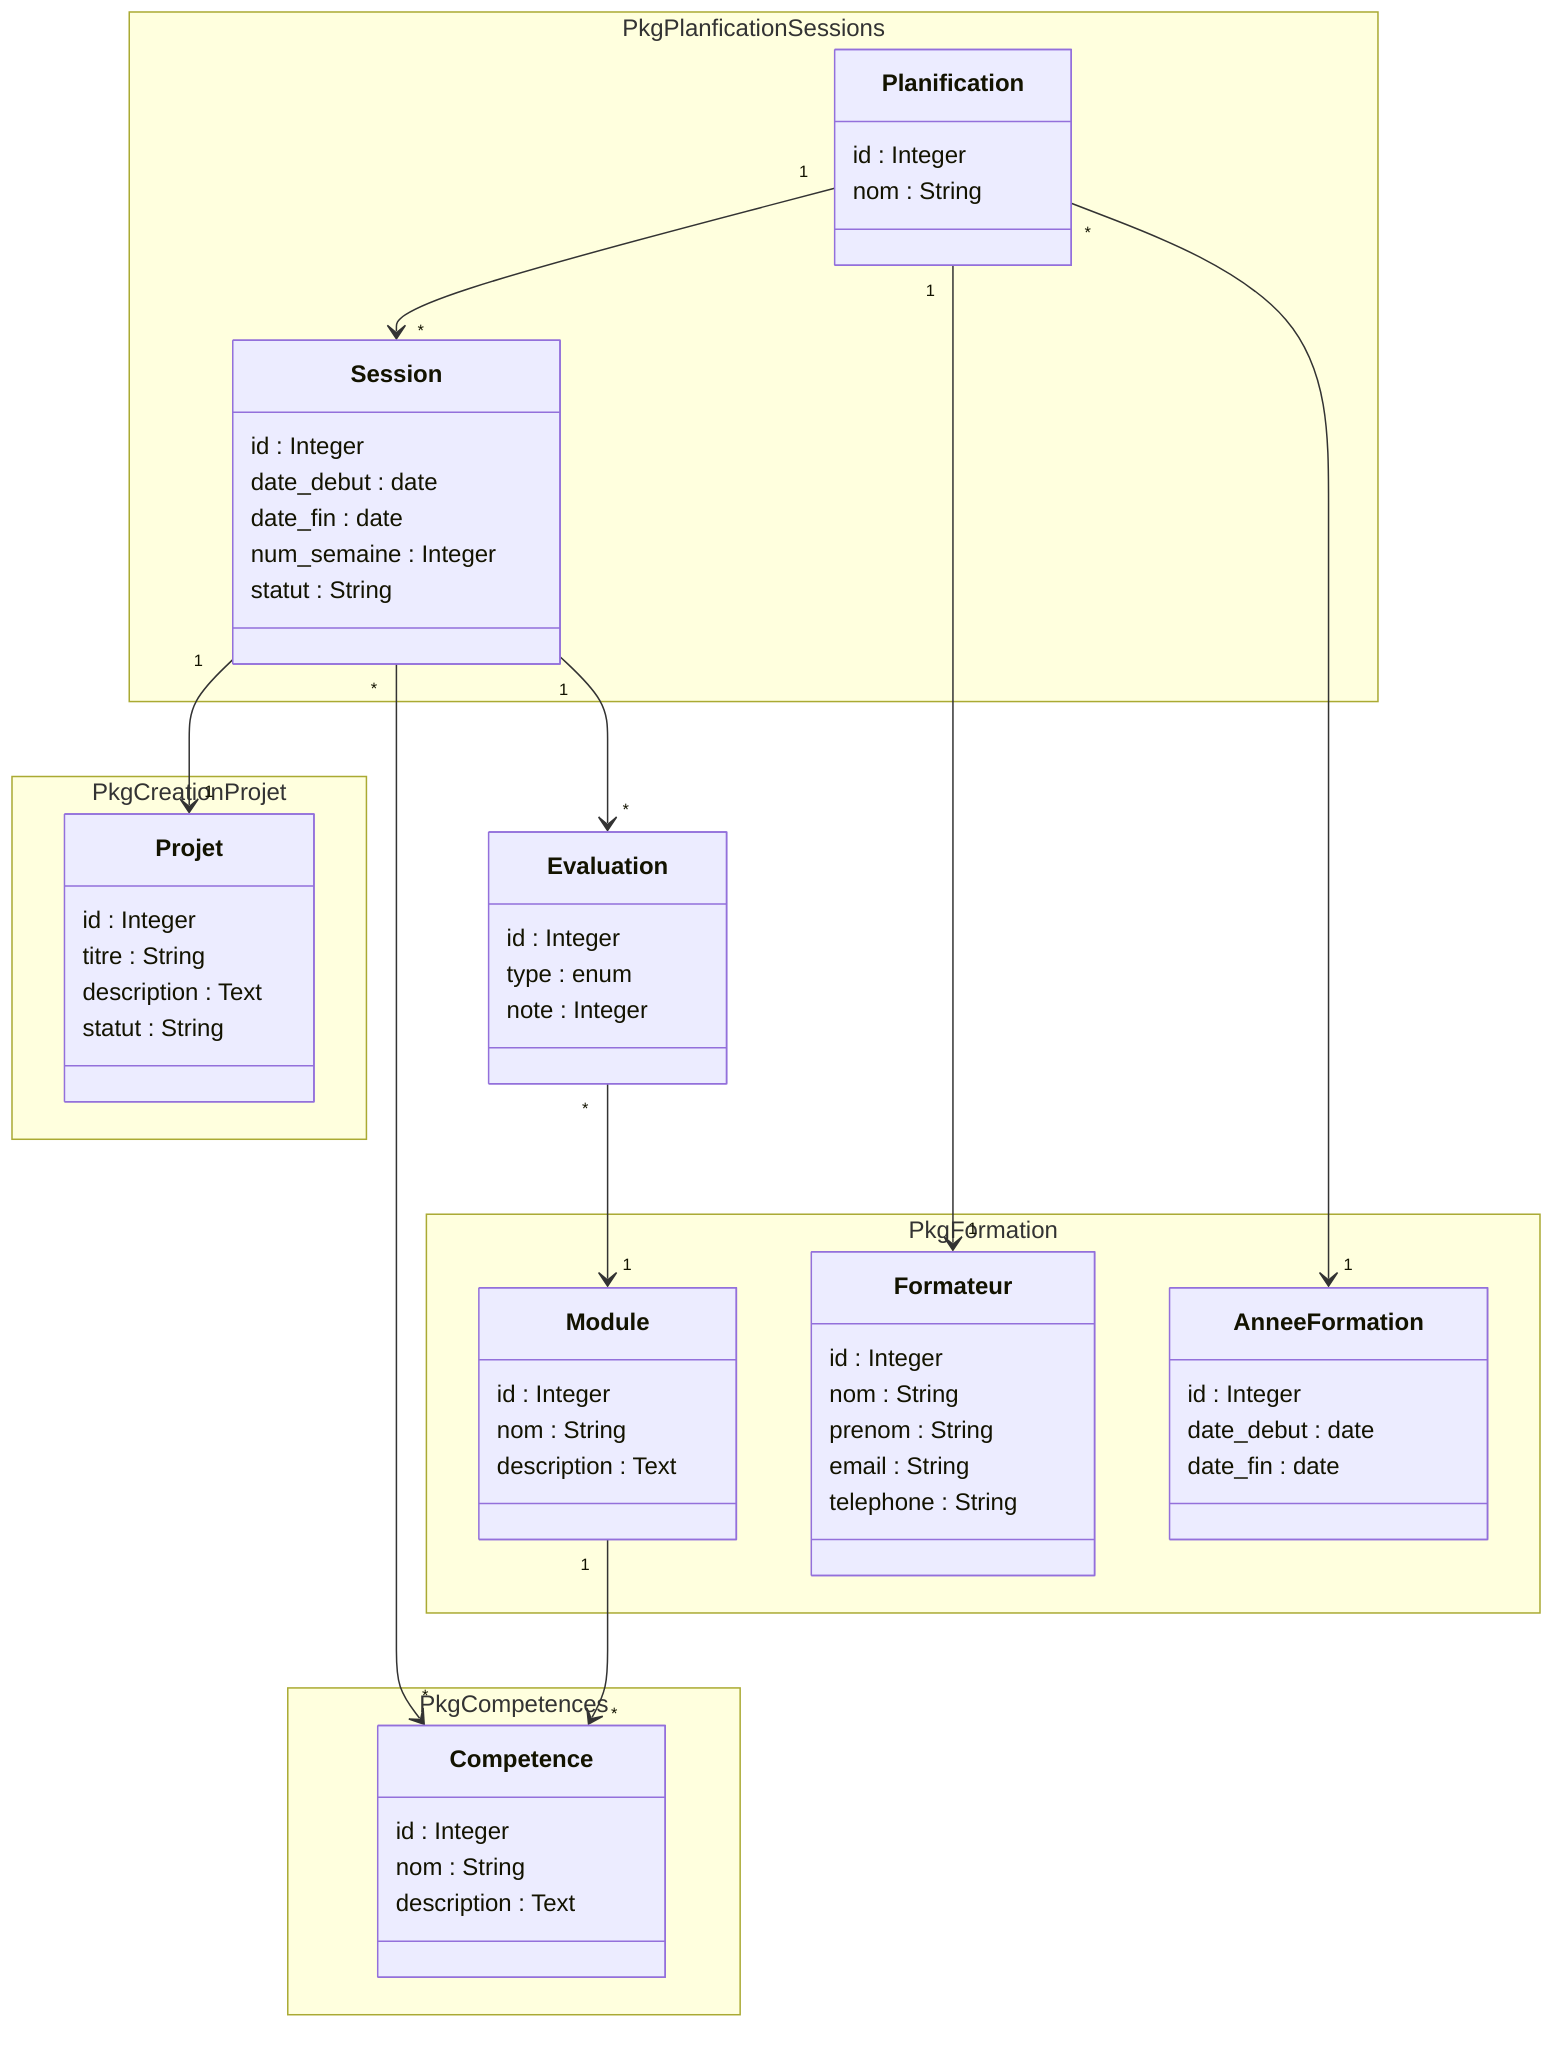 classDiagram

namespace PkgPlanficationSessions {
  class Planification
  class Session
  class Module
  class Competence
  class Projet
}

namespace PkgCompetences {
  class Competence 
  class Module
}

class Competence {

  id : Integer
  nom : String
  description : Text

}

class Module {
  id : Integer
  nom : String
  description : Text
  
}

namespace PkgCreationProjet {
  class Projet
}

class Projet {
  id : Integer
  titre : String
  description : Text
  statut : String
}

namespace PkgFormation {
  class Module
  class Formateur
  class AnneeFormation
}

class Formateur {
  id : Integer
  nom : String
  prenom : String
  email : String
  telephone : String
}


class AnneeFormation {
  id : Integer
  date_debut : date
  date_fin : date
}


class Session{
  id : Integer
  date_debut : date
  date_fin : date
  num_semaine : Integer
  statut : String 


}

%% type : cc1, cc2, EFM
class Evaluation{
  id : Integer
  type : enum
  note : Integer
}
class Planification{
 id : Integer
 nom : String
}


Session "*" --> "*" Competence
Session "1" --> "*" Evaluation
Module "1" --> "*" Competence
Session "1" --> "1" Projet
Evaluation "*" --> "1" Module


Planification "1" --> "*" Session
Planification "1" --> "1" Formateur  
Planification "*" --> "1" AnneeFormation